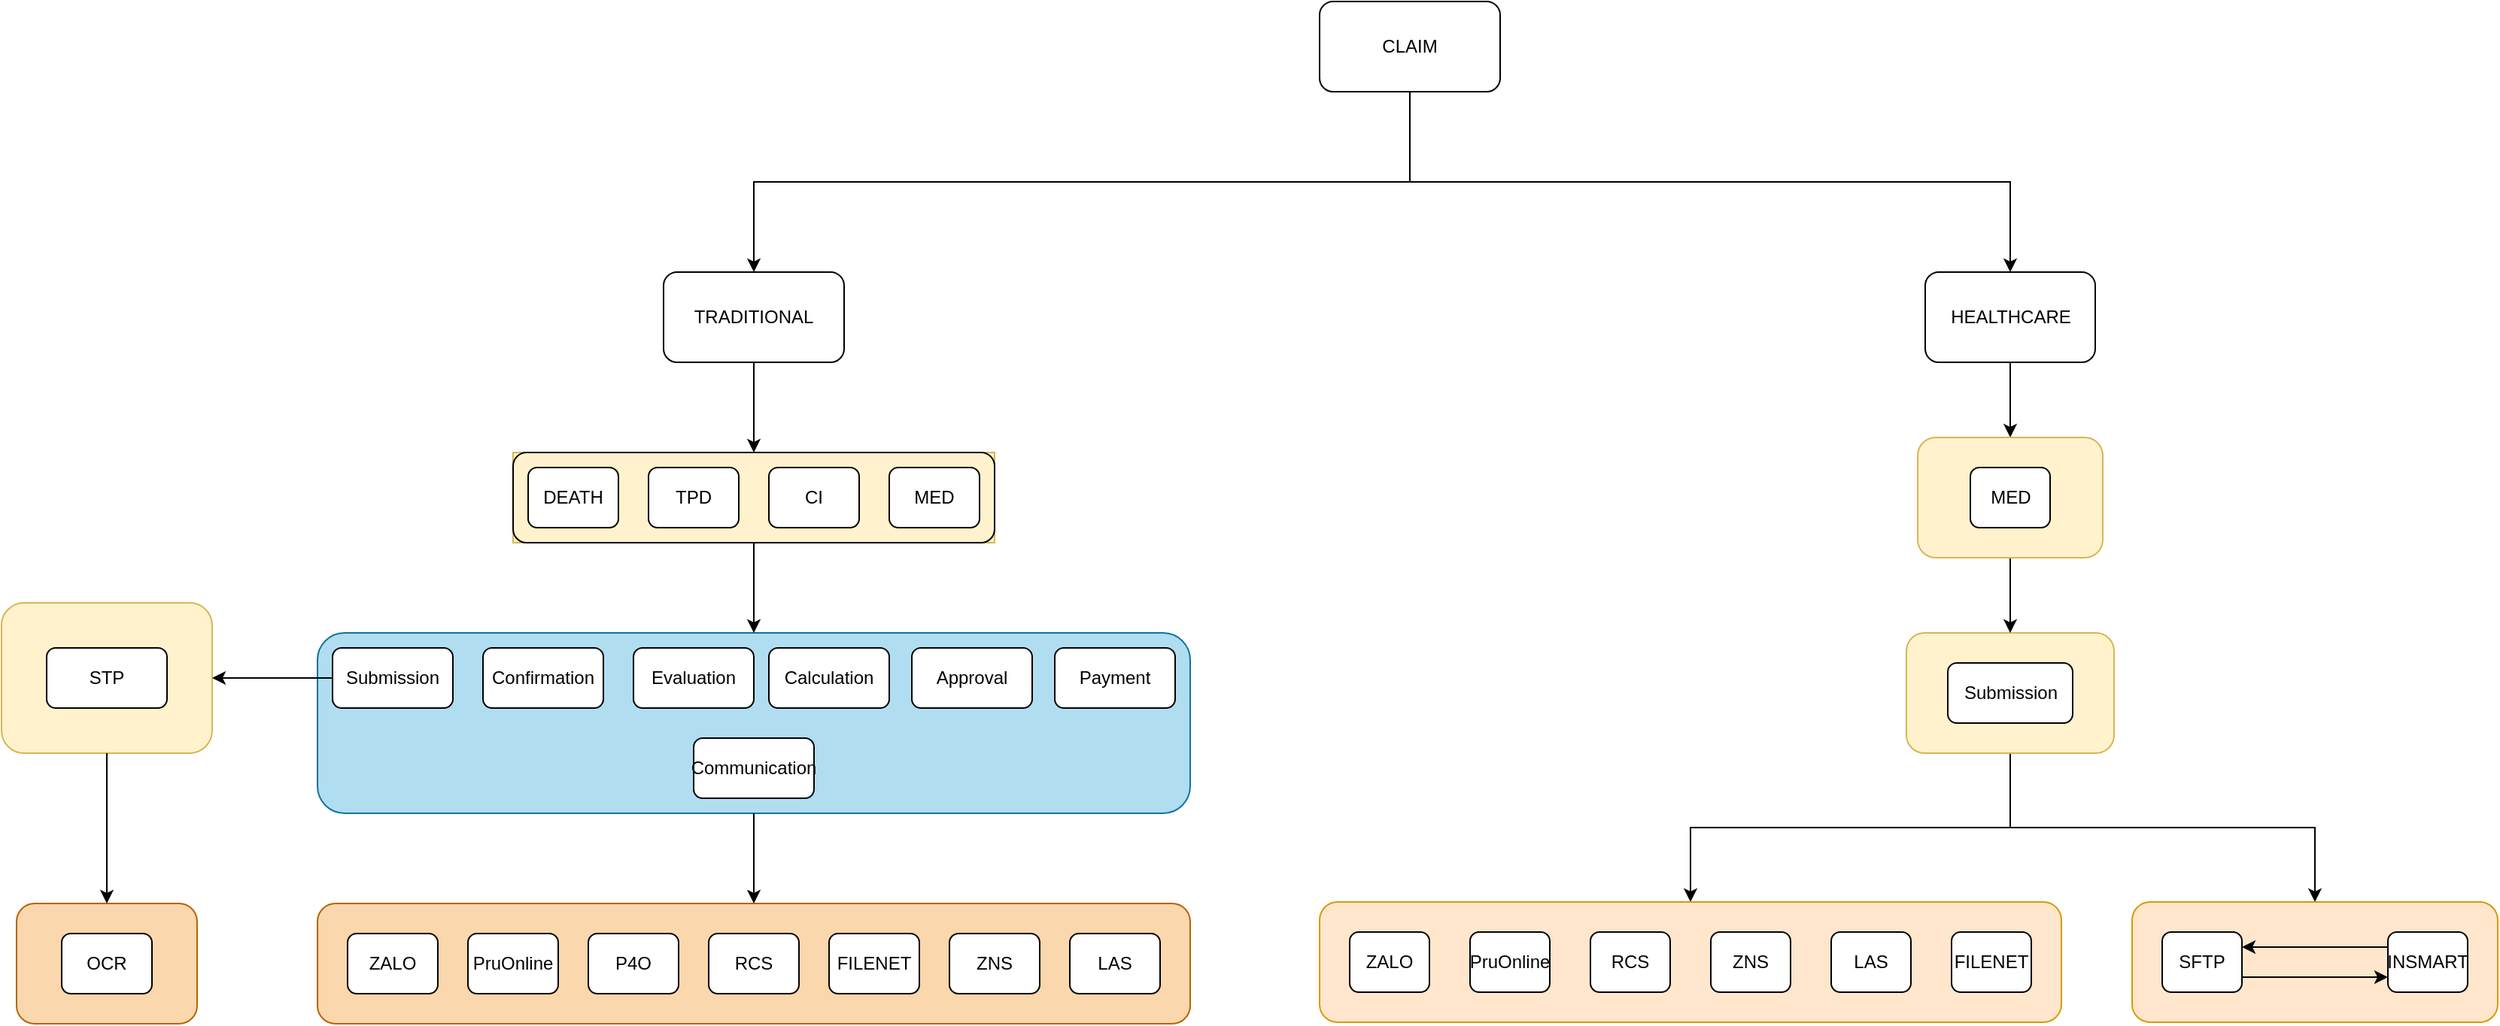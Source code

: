 <mxfile version="28.2.5">
  <diagram name="Page-1" id="Q-X4i90f5gJGItkRtRON">
    <mxGraphModel dx="2369" dy="1123" grid="0" gridSize="10" guides="1" tooltips="1" connect="1" arrows="1" fold="1" page="0" pageScale="1" pageWidth="850" pageHeight="1100" math="0" shadow="0">
      <root>
        <mxCell id="0" />
        <mxCell id="1" parent="0" />
        <mxCell id="haynSkEhvxOA1ZDdQ_Df-12" value="" style="edgeStyle=orthogonalEdgeStyle;rounded=0;orthogonalLoop=1;jettySize=auto;html=1;entryX=0.5;entryY=0;entryDx=0;entryDy=0;" edge="1" parent="1" source="haynSkEhvxOA1ZDdQ_Df-9" target="haynSkEhvxOA1ZDdQ_Df-2">
          <mxGeometry relative="1" as="geometry" />
        </mxCell>
        <mxCell id="haynSkEhvxOA1ZDdQ_Df-13" style="edgeStyle=orthogonalEdgeStyle;rounded=0;orthogonalLoop=1;jettySize=auto;html=1;exitX=0.5;exitY=1;exitDx=0;exitDy=0;entryX=0.5;entryY=0;entryDx=0;entryDy=0;" edge="1" parent="1" source="haynSkEhvxOA1ZDdQ_Df-9" target="haynSkEhvxOA1ZDdQ_Df-1">
          <mxGeometry relative="1" as="geometry" />
        </mxCell>
        <mxCell id="haynSkEhvxOA1ZDdQ_Df-9" value="" style="rounded=1;whiteSpace=wrap;html=1;container=0;fillColor=#fff2cc;strokeColor=#d6b656;" vertex="1" parent="1">
          <mxGeometry x="946" y="420" width="138" height="80" as="geometry" />
        </mxCell>
        <mxCell id="haynSkEhvxOA1ZDdQ_Df-20" style="edgeStyle=orthogonalEdgeStyle;rounded=0;orthogonalLoop=1;jettySize=auto;html=1;exitX=0.5;exitY=1;exitDx=0;exitDy=0;entryX=0.5;entryY=0;entryDx=0;entryDy=0;" edge="1" parent="1" source="VFdJ2LiCn9Vjgm2zUdr--1" target="VFdJ2LiCn9Vjgm2zUdr--2">
          <mxGeometry relative="1" as="geometry" />
        </mxCell>
        <mxCell id="haynSkEhvxOA1ZDdQ_Df-21" style="edgeStyle=orthogonalEdgeStyle;rounded=0;orthogonalLoop=1;jettySize=auto;html=1;exitX=0.5;exitY=1;exitDx=0;exitDy=0;entryX=0.5;entryY=0;entryDx=0;entryDy=0;" edge="1" parent="1" source="VFdJ2LiCn9Vjgm2zUdr--1" target="VFdJ2LiCn9Vjgm2zUdr--3">
          <mxGeometry relative="1" as="geometry" />
        </mxCell>
        <mxCell id="VFdJ2LiCn9Vjgm2zUdr--1" value="CLAIM" style="rounded=1;whiteSpace=wrap;html=1;" parent="1" vertex="1">
          <mxGeometry x="556" width="120" height="60" as="geometry" />
        </mxCell>
        <mxCell id="haynSkEhvxOA1ZDdQ_Df-14" style="edgeStyle=orthogonalEdgeStyle;rounded=0;orthogonalLoop=1;jettySize=auto;html=1;exitX=0.5;exitY=1;exitDx=0;exitDy=0;entryX=0.5;entryY=0;entryDx=0;entryDy=0;" edge="1" parent="1" source="VFdJ2LiCn9Vjgm2zUdr--2" target="94nnqqXkDgU59NGb26t2-1">
          <mxGeometry relative="1" as="geometry" />
        </mxCell>
        <mxCell id="VFdJ2LiCn9Vjgm2zUdr--2" value="TRADITIONAL" style="rounded=1;whiteSpace=wrap;html=1;" parent="1" vertex="1">
          <mxGeometry x="120" y="180" width="120" height="60" as="geometry" />
        </mxCell>
        <mxCell id="haynSkEhvxOA1ZDdQ_Df-10" value="" style="edgeStyle=orthogonalEdgeStyle;rounded=0;orthogonalLoop=1;jettySize=auto;html=1;entryX=0.5;entryY=0;entryDx=0;entryDy=0;" edge="1" parent="1" source="VFdJ2LiCn9Vjgm2zUdr--3" target="haynSkEhvxOA1ZDdQ_Df-7">
          <mxGeometry relative="1" as="geometry" />
        </mxCell>
        <mxCell id="VFdJ2LiCn9Vjgm2zUdr--3" value="HEALTHCARE" style="rounded=1;whiteSpace=wrap;html=1;" parent="1" vertex="1">
          <mxGeometry x="958.5" y="180" width="113" height="60" as="geometry" />
        </mxCell>
        <mxCell id="VFdJ2LiCn9Vjgm2zUdr--16" value="Submission" style="rounded=1;whiteSpace=wrap;html=1;" parent="1" vertex="1">
          <mxGeometry x="973.5" y="440" width="83" height="40" as="geometry" />
        </mxCell>
        <mxCell id="94nnqqXkDgU59NGb26t2-4" value="" style="group;fillColor=#fff2cc;strokeColor=#d6b656;" parent="1" vertex="1" connectable="0">
          <mxGeometry x="20" y="300" width="320" height="60" as="geometry" />
        </mxCell>
        <mxCell id="94nnqqXkDgU59NGb26t2-1" value="" style="rounded=1;whiteSpace=wrap;html=1;fillColor=none;shadow=0;" parent="94nnqqXkDgU59NGb26t2-4" vertex="1">
          <mxGeometry width="320" height="60" as="geometry" />
        </mxCell>
        <mxCell id="VFdJ2LiCn9Vjgm2zUdr--4" value="DEATH" style="rounded=1;whiteSpace=wrap;html=1;" parent="94nnqqXkDgU59NGb26t2-4" vertex="1">
          <mxGeometry x="10" y="10" width="60" height="40" as="geometry" />
        </mxCell>
        <mxCell id="VFdJ2LiCn9Vjgm2zUdr--5" value="TPD" style="rounded=1;whiteSpace=wrap;html=1;" parent="94nnqqXkDgU59NGb26t2-4" vertex="1">
          <mxGeometry x="90" y="10" width="60" height="40" as="geometry" />
        </mxCell>
        <mxCell id="VFdJ2LiCn9Vjgm2zUdr--6" value="CI" style="rounded=1;whiteSpace=wrap;html=1;" parent="94nnqqXkDgU59NGb26t2-4" vertex="1">
          <mxGeometry x="170" y="10" width="60" height="40" as="geometry" />
        </mxCell>
        <mxCell id="VFdJ2LiCn9Vjgm2zUdr--7" value="MED" style="rounded=1;whiteSpace=wrap;html=1;" parent="94nnqqXkDgU59NGb26t2-4" vertex="1">
          <mxGeometry x="250" y="10" width="60" height="40" as="geometry" />
        </mxCell>
        <mxCell id="D_RvipE9MuVCgFJKUWL3-5" value="" style="group" parent="1" vertex="1" connectable="0">
          <mxGeometry x="-100" y="430" width="570" height="110" as="geometry" />
        </mxCell>
        <mxCell id="D_RvipE9MuVCgFJKUWL3-3" value="" style="rounded=1;whiteSpace=wrap;html=1;fillColor=#b1ddf0;strokeColor=#10739e;" parent="D_RvipE9MuVCgFJKUWL3-5" vertex="1">
          <mxGeometry x="-10" y="-10" width="580" height="120" as="geometry" />
        </mxCell>
        <mxCell id="VFdJ2LiCn9Vjgm2zUdr--12" value="Submission" style="rounded=1;whiteSpace=wrap;html=1;" parent="D_RvipE9MuVCgFJKUWL3-5" vertex="1">
          <mxGeometry width="80" height="40" as="geometry" />
        </mxCell>
        <mxCell id="VFdJ2LiCn9Vjgm2zUdr--13" value="Confirmation" style="rounded=1;whiteSpace=wrap;html=1;" parent="D_RvipE9MuVCgFJKUWL3-5" vertex="1">
          <mxGeometry x="100" width="80" height="40" as="geometry" />
        </mxCell>
        <mxCell id="VFdJ2LiCn9Vjgm2zUdr--14" value="Evaluation" style="rounded=1;whiteSpace=wrap;html=1;" parent="D_RvipE9MuVCgFJKUWL3-5" vertex="1">
          <mxGeometry x="200" width="80" height="40" as="geometry" />
        </mxCell>
        <mxCell id="VFdJ2LiCn9Vjgm2zUdr--15" value="Calculation" style="rounded=1;whiteSpace=wrap;html=1;" parent="D_RvipE9MuVCgFJKUWL3-5" vertex="1">
          <mxGeometry x="290" width="80" height="40" as="geometry" />
        </mxCell>
        <mxCell id="VFdJ2LiCn9Vjgm2zUdr--17" value="Approval" style="rounded=1;whiteSpace=wrap;html=1;" parent="D_RvipE9MuVCgFJKUWL3-5" vertex="1">
          <mxGeometry x="385" width="80" height="40" as="geometry" />
        </mxCell>
        <mxCell id="VFdJ2LiCn9Vjgm2zUdr--18" value="Payment" style="rounded=1;whiteSpace=wrap;html=1;" parent="D_RvipE9MuVCgFJKUWL3-5" vertex="1">
          <mxGeometry x="480" width="80" height="40" as="geometry" />
        </mxCell>
        <mxCell id="VFdJ2LiCn9Vjgm2zUdr--23" value="Communication" style="rounded=1;whiteSpace=wrap;html=1;" parent="D_RvipE9MuVCgFJKUWL3-5" vertex="1">
          <mxGeometry x="240" y="60" width="80" height="40" as="geometry" />
        </mxCell>
        <mxCell id="D_RvipE9MuVCgFJKUWL3-17" value="" style="group" parent="1" vertex="1" connectable="0">
          <mxGeometry x="-110" y="600" width="580" height="80" as="geometry" />
        </mxCell>
        <mxCell id="D_RvipE9MuVCgFJKUWL3-6" value="" style="rounded=1;whiteSpace=wrap;html=1;fillColor=#fad7ac;strokeColor=#b46504;" parent="D_RvipE9MuVCgFJKUWL3-17" vertex="1">
          <mxGeometry width="580" height="80" as="geometry" />
        </mxCell>
        <mxCell id="VFdJ2LiCn9Vjgm2zUdr--10" value="FILENET" style="rounded=1;whiteSpace=wrap;html=1;" parent="D_RvipE9MuVCgFJKUWL3-17" vertex="1">
          <mxGeometry x="340" y="20" width="60" height="40" as="geometry" />
        </mxCell>
        <mxCell id="VFdJ2LiCn9Vjgm2zUdr--11" value="ZALO" style="rounded=1;whiteSpace=wrap;html=1;" parent="D_RvipE9MuVCgFJKUWL3-17" vertex="1">
          <mxGeometry x="20" y="20" width="60" height="40" as="geometry" />
        </mxCell>
        <mxCell id="VFdJ2LiCn9Vjgm2zUdr--19" value="PruOnline" style="rounded=1;whiteSpace=wrap;html=1;" parent="D_RvipE9MuVCgFJKUWL3-17" vertex="1">
          <mxGeometry x="100" y="20" width="60" height="40" as="geometry" />
        </mxCell>
        <mxCell id="VFdJ2LiCn9Vjgm2zUdr--20" value="P4O" style="rounded=1;whiteSpace=wrap;html=1;" parent="D_RvipE9MuVCgFJKUWL3-17" vertex="1">
          <mxGeometry x="180" y="20" width="60" height="40" as="geometry" />
        </mxCell>
        <mxCell id="VFdJ2LiCn9Vjgm2zUdr--21" value="RCS" style="rounded=1;whiteSpace=wrap;html=1;" parent="D_RvipE9MuVCgFJKUWL3-17" vertex="1">
          <mxGeometry x="260" y="20" width="60" height="40" as="geometry" />
        </mxCell>
        <mxCell id="VFdJ2LiCn9Vjgm2zUdr--22" value="ZNS" style="rounded=1;whiteSpace=wrap;html=1;" parent="D_RvipE9MuVCgFJKUWL3-17" vertex="1">
          <mxGeometry x="420" y="20" width="60" height="40" as="geometry" />
        </mxCell>
        <mxCell id="VFdJ2LiCn9Vjgm2zUdr--24" value="LAS" style="rounded=1;whiteSpace=wrap;html=1;" parent="D_RvipE9MuVCgFJKUWL3-17" vertex="1">
          <mxGeometry x="500" y="20" width="60" height="40" as="geometry" />
        </mxCell>
        <mxCell id="D_RvipE9MuVCgFJKUWL3-18" value="" style="group" parent="1" vertex="1" connectable="0">
          <mxGeometry x="-310" y="600" width="120" height="80" as="geometry" />
        </mxCell>
        <mxCell id="D_RvipE9MuVCgFJKUWL3-14" value="" style="rounded=1;whiteSpace=wrap;html=1;fillColor=#fad7ac;strokeColor=#b46504;" parent="D_RvipE9MuVCgFJKUWL3-18" vertex="1">
          <mxGeometry width="120" height="80" as="geometry" />
        </mxCell>
        <mxCell id="D_RvipE9MuVCgFJKUWL3-13" value="OCR" style="rounded=1;whiteSpace=wrap;html=1;" parent="D_RvipE9MuVCgFJKUWL3-18" vertex="1">
          <mxGeometry x="30" y="20" width="60" height="40" as="geometry" />
        </mxCell>
        <mxCell id="haynSkEhvxOA1ZDdQ_Df-6" value="" style="group" vertex="1" connectable="0" parent="1">
          <mxGeometry x="-320" y="400" width="140" height="100" as="geometry" />
        </mxCell>
        <mxCell id="D_RvipE9MuVCgFJKUWL3-11" value="" style="rounded=1;whiteSpace=wrap;html=1;fillColor=#fff2cc;strokeColor=#d6b656;" parent="haynSkEhvxOA1ZDdQ_Df-6" vertex="1">
          <mxGeometry width="140" height="100" as="geometry" />
        </mxCell>
        <mxCell id="94nnqqXkDgU59NGb26t2-6" value="STP" style="rounded=1;whiteSpace=wrap;html=1;" parent="haynSkEhvxOA1ZDdQ_Df-6" vertex="1">
          <mxGeometry x="30" y="30" width="80" height="40" as="geometry" />
        </mxCell>
        <mxCell id="haynSkEhvxOA1ZDdQ_Df-11" value="" style="edgeStyle=orthogonalEdgeStyle;rounded=0;orthogonalLoop=1;jettySize=auto;html=1;entryX=0.5;entryY=0;entryDx=0;entryDy=0;" edge="1" parent="1" source="haynSkEhvxOA1ZDdQ_Df-7" target="haynSkEhvxOA1ZDdQ_Df-9">
          <mxGeometry relative="1" as="geometry" />
        </mxCell>
        <mxCell id="haynSkEhvxOA1ZDdQ_Df-15" style="edgeStyle=orthogonalEdgeStyle;rounded=0;orthogonalLoop=1;jettySize=auto;html=1;exitX=0.5;exitY=1;exitDx=0;exitDy=0;entryX=0.5;entryY=0;entryDx=0;entryDy=0;" edge="1" parent="1" source="94nnqqXkDgU59NGb26t2-1" target="D_RvipE9MuVCgFJKUWL3-3">
          <mxGeometry relative="1" as="geometry" />
        </mxCell>
        <mxCell id="haynSkEhvxOA1ZDdQ_Df-16" style="edgeStyle=orthogonalEdgeStyle;rounded=0;orthogonalLoop=1;jettySize=auto;html=1;exitX=0;exitY=0.5;exitDx=0;exitDy=0;entryX=1;entryY=0.5;entryDx=0;entryDy=0;" edge="1" parent="1" source="VFdJ2LiCn9Vjgm2zUdr--12" target="D_RvipE9MuVCgFJKUWL3-11">
          <mxGeometry relative="1" as="geometry">
            <mxPoint x="-180" y="450" as="targetPoint" />
          </mxGeometry>
        </mxCell>
        <mxCell id="haynSkEhvxOA1ZDdQ_Df-17" style="edgeStyle=orthogonalEdgeStyle;rounded=0;orthogonalLoop=1;jettySize=auto;html=1;exitX=0.5;exitY=1;exitDx=0;exitDy=0;entryX=0.5;entryY=0;entryDx=0;entryDy=0;" edge="1" parent="1" source="D_RvipE9MuVCgFJKUWL3-11" target="D_RvipE9MuVCgFJKUWL3-14">
          <mxGeometry relative="1" as="geometry" />
        </mxCell>
        <mxCell id="haynSkEhvxOA1ZDdQ_Df-18" style="edgeStyle=orthogonalEdgeStyle;rounded=0;orthogonalLoop=1;jettySize=auto;html=1;exitX=0.5;exitY=1;exitDx=0;exitDy=0;entryX=0.5;entryY=0;entryDx=0;entryDy=0;" edge="1" parent="1" source="D_RvipE9MuVCgFJKUWL3-3" target="D_RvipE9MuVCgFJKUWL3-6">
          <mxGeometry relative="1" as="geometry" />
        </mxCell>
        <mxCell id="haynSkEhvxOA1ZDdQ_Df-7" value="" style="rounded=1;whiteSpace=wrap;html=1;fillColor=#fff2cc;strokeColor=#d6b656;" vertex="1" parent="1">
          <mxGeometry x="953.5" y="290" width="123" height="80" as="geometry" />
        </mxCell>
        <mxCell id="VFdJ2LiCn9Vjgm2zUdr--8" value="MED" style="rounded=1;whiteSpace=wrap;html=1;" parent="1" vertex="1">
          <mxGeometry x="988.5" y="310" width="53" height="40" as="geometry" />
        </mxCell>
        <mxCell id="haynSkEhvxOA1ZDdQ_Df-2" value="" style="rounded=1;whiteSpace=wrap;html=1;fillColor=#ffe6cc;strokeColor=#d79b00;" vertex="1" parent="1">
          <mxGeometry x="556" y="599" width="493" height="80" as="geometry" />
        </mxCell>
        <mxCell id="VFdJ2LiCn9Vjgm2zUdr--28" value="RCS" style="rounded=1;whiteSpace=wrap;html=1;" parent="1" vertex="1">
          <mxGeometry x="736" y="619" width="53" height="40" as="geometry" />
        </mxCell>
        <mxCell id="VFdJ2LiCn9Vjgm2zUdr--29" value="LAS" style="rounded=1;whiteSpace=wrap;html=1;" parent="1" vertex="1">
          <mxGeometry x="896" y="619" width="53" height="40" as="geometry" />
        </mxCell>
        <mxCell id="VFdJ2LiCn9Vjgm2zUdr--30" value="ZNS" style="rounded=1;whiteSpace=wrap;html=1;" parent="1" vertex="1">
          <mxGeometry x="816" y="619" width="53" height="40" as="geometry" />
        </mxCell>
        <mxCell id="VFdJ2LiCn9Vjgm2zUdr--31" value="FILENET" style="rounded=1;whiteSpace=wrap;html=1;" parent="1" vertex="1">
          <mxGeometry x="976" y="619" width="53" height="40" as="geometry" />
        </mxCell>
        <mxCell id="D_RvipE9MuVCgFJKUWL3-8" value="PruOnline" style="rounded=1;whiteSpace=wrap;html=1;" parent="1" vertex="1">
          <mxGeometry x="656" y="619" width="53" height="40" as="geometry" />
        </mxCell>
        <mxCell id="D_RvipE9MuVCgFJKUWL3-9" value="ZALO" style="rounded=1;whiteSpace=wrap;html=1;" parent="1" vertex="1">
          <mxGeometry x="576" y="619" width="53" height="40" as="geometry" />
        </mxCell>
        <mxCell id="haynSkEhvxOA1ZDdQ_Df-1" value="" style="rounded=1;whiteSpace=wrap;html=1;fillColor=#ffe6cc;strokeColor=#d79b00;" vertex="1" parent="1">
          <mxGeometry x="1096" y="599" width="243" height="80" as="geometry" />
        </mxCell>
        <mxCell id="VFdJ2LiCn9Vjgm2zUdr--26" value="" style="edgeStyle=orthogonalEdgeStyle;rounded=0;orthogonalLoop=1;jettySize=auto;html=1;" parent="1" source="VFdJ2LiCn9Vjgm2zUdr--9" target="VFdJ2LiCn9Vjgm2zUdr--25" edge="1">
          <mxGeometry relative="1" as="geometry">
            <Array as="points">
              <mxPoint x="1226" y="649" />
              <mxPoint x="1226" y="649" />
            </Array>
          </mxGeometry>
        </mxCell>
        <mxCell id="VFdJ2LiCn9Vjgm2zUdr--9" value="SFTP" style="rounded=1;whiteSpace=wrap;html=1;" parent="1" vertex="1">
          <mxGeometry x="1116" y="619" width="53" height="40" as="geometry" />
        </mxCell>
        <mxCell id="VFdJ2LiCn9Vjgm2zUdr--27" style="edgeStyle=orthogonalEdgeStyle;rounded=0;orthogonalLoop=1;jettySize=auto;html=1;exitX=0;exitY=0.25;exitDx=0;exitDy=0;entryX=1;entryY=0.25;entryDx=0;entryDy=0;" parent="1" source="VFdJ2LiCn9Vjgm2zUdr--25" target="VFdJ2LiCn9Vjgm2zUdr--9" edge="1">
          <mxGeometry relative="1" as="geometry" />
        </mxCell>
        <mxCell id="VFdJ2LiCn9Vjgm2zUdr--25" value="INSMART" style="rounded=1;whiteSpace=wrap;html=1;" parent="1" vertex="1">
          <mxGeometry x="1266" y="619" width="53" height="40" as="geometry" />
        </mxCell>
      </root>
    </mxGraphModel>
  </diagram>
</mxfile>
